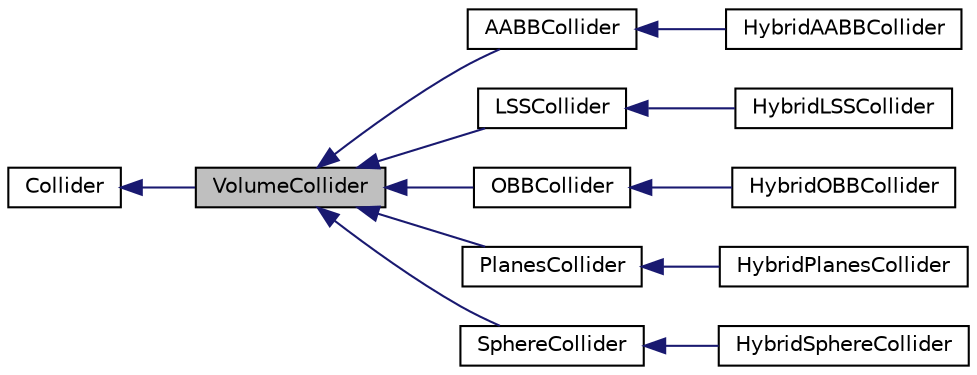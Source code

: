 digraph "VolumeCollider"
{
  edge [fontname="Helvetica",fontsize="10",labelfontname="Helvetica",labelfontsize="10"];
  node [fontname="Helvetica",fontsize="10",shape=record];
  rankdir="LR";
  Node1 [label="VolumeCollider",height=0.2,width=0.4,color="black", fillcolor="grey75", style="filled", fontcolor="black"];
  Node2 -> Node1 [dir="back",color="midnightblue",fontsize="10",style="solid",fontname="Helvetica"];
  Node2 [label="Collider",height=0.2,width=0.4,color="black", fillcolor="white", style="filled",URL="$class_collider.html"];
  Node1 -> Node3 [dir="back",color="midnightblue",fontsize="10",style="solid",fontname="Helvetica"];
  Node3 [label="AABBCollider",height=0.2,width=0.4,color="black", fillcolor="white", style="filled",URL="$class_a_a_b_b_collider.html"];
  Node3 -> Node4 [dir="back",color="midnightblue",fontsize="10",style="solid",fontname="Helvetica"];
  Node4 [label="HybridAABBCollider",height=0.2,width=0.4,color="black", fillcolor="white", style="filled",URL="$class_hybrid_a_a_b_b_collider.html"];
  Node1 -> Node5 [dir="back",color="midnightblue",fontsize="10",style="solid",fontname="Helvetica"];
  Node5 [label="LSSCollider",height=0.2,width=0.4,color="black", fillcolor="white", style="filled",URL="$class_l_s_s_collider.html"];
  Node5 -> Node6 [dir="back",color="midnightblue",fontsize="10",style="solid",fontname="Helvetica"];
  Node6 [label="HybridLSSCollider",height=0.2,width=0.4,color="black", fillcolor="white", style="filled",URL="$class_hybrid_l_s_s_collider.html"];
  Node1 -> Node7 [dir="back",color="midnightblue",fontsize="10",style="solid",fontname="Helvetica"];
  Node7 [label="OBBCollider",height=0.2,width=0.4,color="black", fillcolor="white", style="filled",URL="$class_o_b_b_collider.html"];
  Node7 -> Node8 [dir="back",color="midnightblue",fontsize="10",style="solid",fontname="Helvetica"];
  Node8 [label="HybridOBBCollider",height=0.2,width=0.4,color="black", fillcolor="white", style="filled",URL="$class_hybrid_o_b_b_collider.html"];
  Node1 -> Node9 [dir="back",color="midnightblue",fontsize="10",style="solid",fontname="Helvetica"];
  Node9 [label="PlanesCollider",height=0.2,width=0.4,color="black", fillcolor="white", style="filled",URL="$class_planes_collider.html"];
  Node9 -> Node10 [dir="back",color="midnightblue",fontsize="10",style="solid",fontname="Helvetica"];
  Node10 [label="HybridPlanesCollider",height=0.2,width=0.4,color="black", fillcolor="white", style="filled",URL="$class_hybrid_planes_collider.html"];
  Node1 -> Node11 [dir="back",color="midnightblue",fontsize="10",style="solid",fontname="Helvetica"];
  Node11 [label="SphereCollider",height=0.2,width=0.4,color="black", fillcolor="white", style="filled",URL="$class_sphere_collider.html"];
  Node11 -> Node12 [dir="back",color="midnightblue",fontsize="10",style="solid",fontname="Helvetica"];
  Node12 [label="HybridSphereCollider",height=0.2,width=0.4,color="black", fillcolor="white", style="filled",URL="$class_hybrid_sphere_collider.html"];
}
